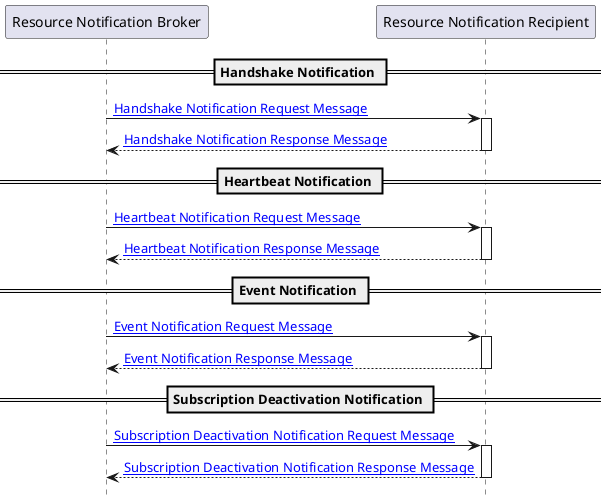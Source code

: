 @startuml
hide footbox

participant "Resource Notification Broker" as  Broker
participant "Resource Notification Recipient" as  Recipient

== Handshake Notification ==
Broker -> Recipient : [[ITI-112.html#2311241-handshake-notification-request-message Handshake Notification Request Message]]
activate Recipient
Recipient --> Broker : [[ITI-112.html#2311242-handshake-notification-response-message Handshake Notification Response Message]]
deactivate Recipient

== Heartbeat Notification ==
Broker -> Recipient : [[ITI-112.html#2311243-heartbeat-notification-request-message Heartbeat Notification Request Message]] 
activate Recipient
Recipient --> Broker : [[ITI-112.html#2311244-heartbeat-notification-response-message Heartbeat Notification Response Message]] 
deactivate Recipient

== Event Notification ==
Broker -> Recipient :  [[ITI-112.html#2311245-event-notification-request-message Event Notification Request Message]]
activate Recipient
Recipient --> Broker :  [[ITI-112.html#2311246-event-notification-response-message Event Notification Response Message]]
deactivate Recipient

== Subscription Deactivation Notification ==
Broker -> Recipient :  [[ITI-112.html#2311247-subscription-deactivation-notification-request-message Subscription Deactivation Notification Request Message]]
activate Recipient
Recipient --> Broker : [[ITI-112.html#2311248-subscription-deactivation-notification-response-message Subscription Deactivation Notification Response Message]]
deactivate Recipient

@enduml
